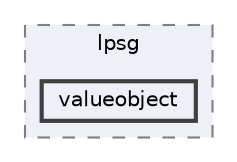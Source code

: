 digraph "repository/isd/src/main/java/com/sterlite/cal/isd/lpsg/valueobject"
{
 // LATEX_PDF_SIZE
  bgcolor="transparent";
  edge [fontname=Helvetica,fontsize=10,labelfontname=Helvetica,labelfontsize=10];
  node [fontname=Helvetica,fontsize=10,shape=box,height=0.2,width=0.4];
  compound=true
  subgraph clusterdir_43f46ff0c44e2462ebe55eb3f27f3b24 {
    graph [ bgcolor="#edf0f7", pencolor="grey50", label="lpsg", fontname=Helvetica,fontsize=10 style="filled,dashed", URL="dir_43f46ff0c44e2462ebe55eb3f27f3b24.html",tooltip=""]
  dir_579c71c7365047b882e7a0195d25231b [label="valueobject", fillcolor="#edf0f7", color="grey25", style="filled,bold", URL="dir_579c71c7365047b882e7a0195d25231b.html",tooltip=""];
  }
}
